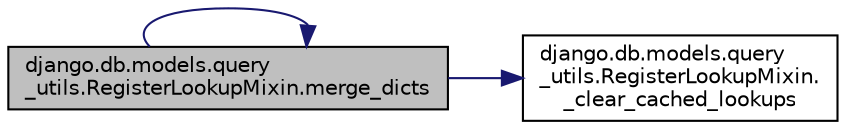 digraph "django.db.models.query_utils.RegisterLookupMixin.merge_dicts"
{
 // LATEX_PDF_SIZE
  edge [fontname="Helvetica",fontsize="10",labelfontname="Helvetica",labelfontsize="10"];
  node [fontname="Helvetica",fontsize="10",shape=record];
  rankdir="LR";
  Node1 [label="django.db.models.query\l_utils.RegisterLookupMixin.merge_dicts",height=0.2,width=0.4,color="black", fillcolor="grey75", style="filled", fontcolor="black",tooltip=" "];
  Node1 -> Node2 [color="midnightblue",fontsize="10",style="solid",fontname="Helvetica"];
  Node2 [label="django.db.models.query\l_utils.RegisterLookupMixin.\l_clear_cached_lookups",height=0.2,width=0.4,color="black", fillcolor="white", style="filled",URL="$d0/d8f/classdjango_1_1db_1_1models_1_1query__utils_1_1_register_lookup_mixin.html#aa234141b8e14012533ff893d2d359130",tooltip=" "];
  Node1 -> Node1 [color="midnightblue",fontsize="10",style="solid",fontname="Helvetica"];
}
